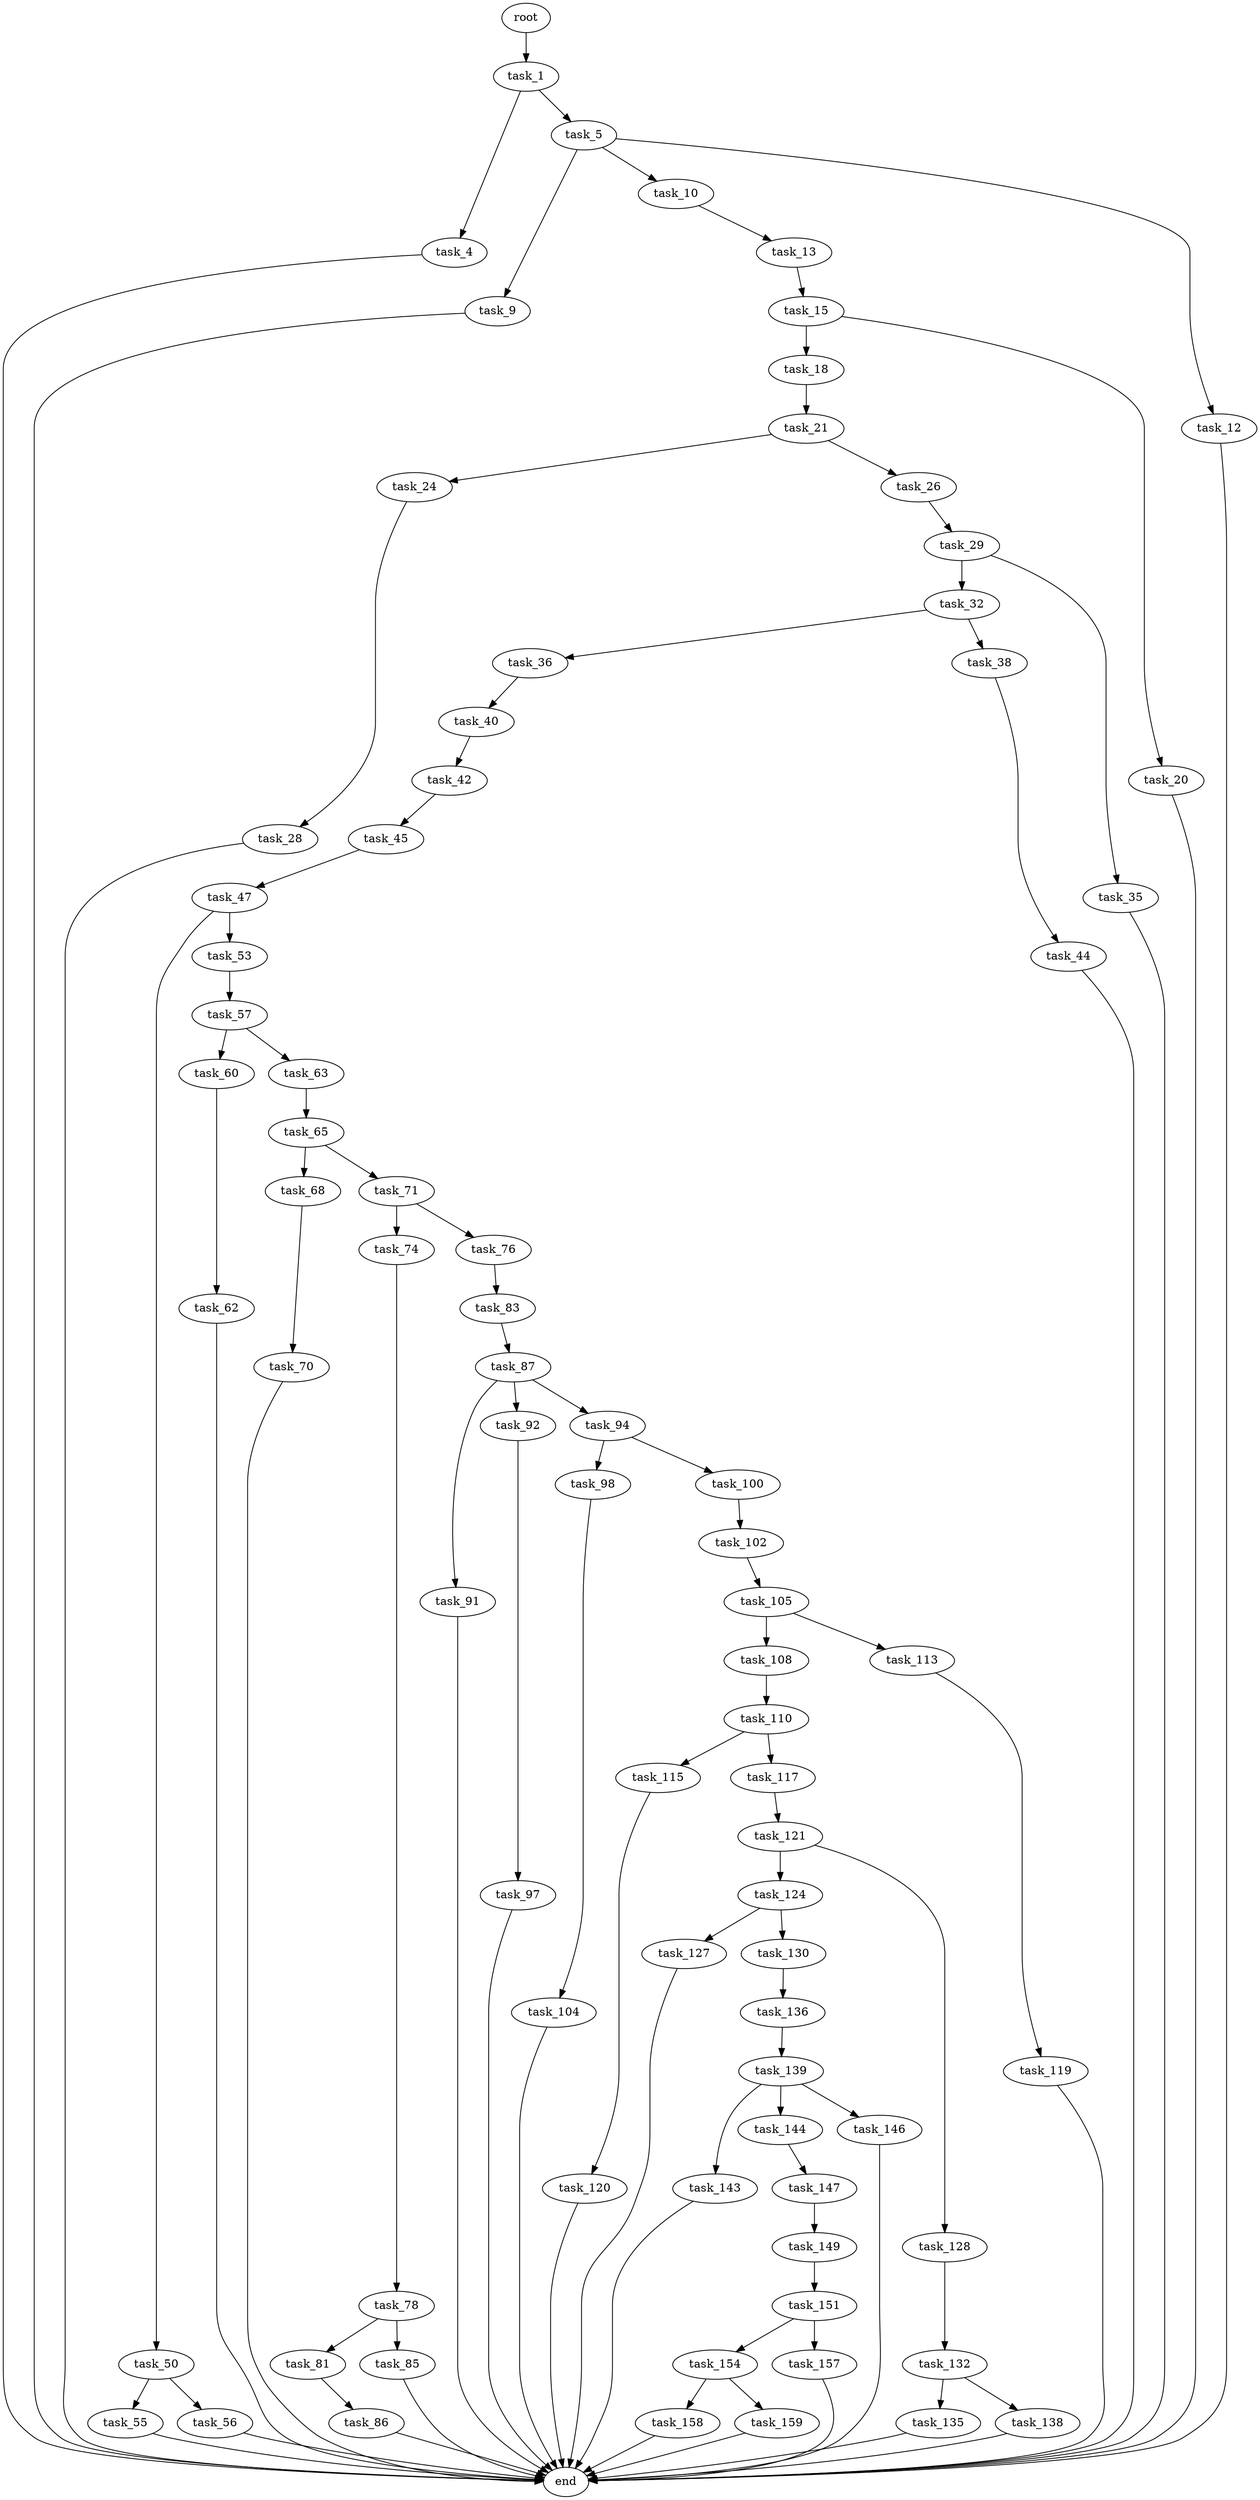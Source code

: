 digraph G {
  root [size="0.000000"];
  task_1 [size="34089668351.000000"];
  task_4 [size="18490366485.000000"];
  task_5 [size="17325735488.000000"];
  end [size="0.000000"];
  task_9 [size="712605333944.000000"];
  task_10 [size="10928165592.000000"];
  task_12 [size="12820426518.000000"];
  task_13 [size="3476854665.000000"];
  task_15 [size="8608648939.000000"];
  task_18 [size="368293445632.000000"];
  task_20 [size="549755813888.000000"];
  task_21 [size="3705938921.000000"];
  task_24 [size="19082897378.000000"];
  task_26 [size="1078539110.000000"];
  task_28 [size="889625880378.000000"];
  task_29 [size="286761241.000000"];
  task_32 [size="848514921404.000000"];
  task_35 [size="29383792766.000000"];
  task_36 [size="3648729995.000000"];
  task_38 [size="68719476736.000000"];
  task_40 [size="21589549853.000000"];
  task_44 [size="8589934592.000000"];
  task_42 [size="9444986366.000000"];
  task_45 [size="164011646479.000000"];
  task_47 [size="1288306747952.000000"];
  task_50 [size="28991029248.000000"];
  task_53 [size="9787973080.000000"];
  task_55 [size="59342359047.000000"];
  task_56 [size="8589934592.000000"];
  task_57 [size="11598280549.000000"];
  task_60 [size="521359920224.000000"];
  task_63 [size="8589934592.000000"];
  task_62 [size="22086672866.000000"];
  task_65 [size="77589013911.000000"];
  task_68 [size="8589934592.000000"];
  task_71 [size="4592510812.000000"];
  task_70 [size="202524103199.000000"];
  task_74 [size="2481562212.000000"];
  task_76 [size="922447688.000000"];
  task_78 [size="231928233984.000000"];
  task_83 [size="5301800326.000000"];
  task_81 [size="549755813888.000000"];
  task_85 [size="82612780609.000000"];
  task_86 [size="268531053076.000000"];
  task_87 [size="782757789696.000000"];
  task_91 [size="549755813888.000000"];
  task_92 [size="417141295489.000000"];
  task_94 [size="7667086330.000000"];
  task_97 [size="68719476736.000000"];
  task_98 [size="68719476736.000000"];
  task_100 [size="72789258010.000000"];
  task_104 [size="134217728000.000000"];
  task_102 [size="1073741824000.000000"];
  task_105 [size="61619971584.000000"];
  task_108 [size="12774355370.000000"];
  task_113 [size="14995606268.000000"];
  task_110 [size="28991029248.000000"];
  task_115 [size="32992742634.000000"];
  task_117 [size="5700013226.000000"];
  task_119 [size="782757789696.000000"];
  task_120 [size="6733002484.000000"];
  task_121 [size="171076359313.000000"];
  task_124 [size="148470431721.000000"];
  task_128 [size="521424924.000000"];
  task_127 [size="68719476736.000000"];
  task_130 [size="33075161370.000000"];
  task_132 [size="231928233984.000000"];
  task_136 [size="267918204904.000000"];
  task_135 [size="4053777441.000000"];
  task_138 [size="5862693768.000000"];
  task_139 [size="135629619408.000000"];
  task_143 [size="134217728000.000000"];
  task_144 [size="2107741787.000000"];
  task_146 [size="250076685405.000000"];
  task_147 [size="1073741824000.000000"];
  task_149 [size="10189074378.000000"];
  task_151 [size="13176052199.000000"];
  task_154 [size="134217728000.000000"];
  task_157 [size="202997443656.000000"];
  task_158 [size="782757789696.000000"];
  task_159 [size="68719476736.000000"];

  root -> task_1 [size="1.000000"];
  task_1 -> task_4 [size="75497472.000000"];
  task_1 -> task_5 [size="75497472.000000"];
  task_4 -> end [size="1.000000"];
  task_5 -> task_9 [size="838860800.000000"];
  task_5 -> task_10 [size="838860800.000000"];
  task_5 -> task_12 [size="838860800.000000"];
  task_9 -> end [size="1.000000"];
  task_10 -> task_13 [size="301989888.000000"];
  task_12 -> end [size="1.000000"];
  task_13 -> task_15 [size="301989888.000000"];
  task_15 -> task_18 [size="33554432.000000"];
  task_15 -> task_20 [size="33554432.000000"];
  task_18 -> task_21 [size="411041792.000000"];
  task_20 -> end [size="1.000000"];
  task_21 -> task_24 [size="75497472.000000"];
  task_21 -> task_26 [size="75497472.000000"];
  task_24 -> task_28 [size="33554432.000000"];
  task_26 -> task_29 [size="75497472.000000"];
  task_28 -> end [size="1.000000"];
  task_29 -> task_32 [size="33554432.000000"];
  task_29 -> task_35 [size="33554432.000000"];
  task_32 -> task_36 [size="838860800.000000"];
  task_32 -> task_38 [size="838860800.000000"];
  task_35 -> end [size="1.000000"];
  task_36 -> task_40 [size="75497472.000000"];
  task_38 -> task_44 [size="134217728.000000"];
  task_40 -> task_42 [size="33554432.000000"];
  task_44 -> end [size="1.000000"];
  task_42 -> task_45 [size="838860800.000000"];
  task_45 -> task_47 [size="301989888.000000"];
  task_47 -> task_50 [size="838860800.000000"];
  task_47 -> task_53 [size="838860800.000000"];
  task_50 -> task_55 [size="75497472.000000"];
  task_50 -> task_56 [size="75497472.000000"];
  task_53 -> task_57 [size="411041792.000000"];
  task_55 -> end [size="1.000000"];
  task_56 -> end [size="1.000000"];
  task_57 -> task_60 [size="209715200.000000"];
  task_57 -> task_63 [size="209715200.000000"];
  task_60 -> task_62 [size="679477248.000000"];
  task_63 -> task_65 [size="33554432.000000"];
  task_62 -> end [size="1.000000"];
  task_65 -> task_68 [size="75497472.000000"];
  task_65 -> task_71 [size="75497472.000000"];
  task_68 -> task_70 [size="33554432.000000"];
  task_71 -> task_74 [size="134217728.000000"];
  task_71 -> task_76 [size="134217728.000000"];
  task_70 -> end [size="1.000000"];
  task_74 -> task_78 [size="75497472.000000"];
  task_76 -> task_83 [size="75497472.000000"];
  task_78 -> task_81 [size="301989888.000000"];
  task_78 -> task_85 [size="301989888.000000"];
  task_83 -> task_87 [size="134217728.000000"];
  task_81 -> task_86 [size="536870912.000000"];
  task_85 -> end [size="1.000000"];
  task_86 -> end [size="1.000000"];
  task_87 -> task_91 [size="679477248.000000"];
  task_87 -> task_92 [size="679477248.000000"];
  task_87 -> task_94 [size="679477248.000000"];
  task_91 -> end [size="1.000000"];
  task_92 -> task_97 [size="838860800.000000"];
  task_94 -> task_98 [size="134217728.000000"];
  task_94 -> task_100 [size="134217728.000000"];
  task_97 -> end [size="1.000000"];
  task_98 -> task_104 [size="134217728.000000"];
  task_100 -> task_102 [size="75497472.000000"];
  task_104 -> end [size="1.000000"];
  task_102 -> task_105 [size="838860800.000000"];
  task_105 -> task_108 [size="134217728.000000"];
  task_105 -> task_113 [size="134217728.000000"];
  task_108 -> task_110 [size="411041792.000000"];
  task_113 -> task_119 [size="75497472.000000"];
  task_110 -> task_115 [size="75497472.000000"];
  task_110 -> task_117 [size="75497472.000000"];
  task_115 -> task_120 [size="838860800.000000"];
  task_117 -> task_121 [size="134217728.000000"];
  task_119 -> end [size="1.000000"];
  task_120 -> end [size="1.000000"];
  task_121 -> task_124 [size="209715200.000000"];
  task_121 -> task_128 [size="209715200.000000"];
  task_124 -> task_127 [size="209715200.000000"];
  task_124 -> task_130 [size="209715200.000000"];
  task_128 -> task_132 [size="33554432.000000"];
  task_127 -> end [size="1.000000"];
  task_130 -> task_136 [size="75497472.000000"];
  task_132 -> task_135 [size="301989888.000000"];
  task_132 -> task_138 [size="301989888.000000"];
  task_136 -> task_139 [size="209715200.000000"];
  task_135 -> end [size="1.000000"];
  task_138 -> end [size="1.000000"];
  task_139 -> task_143 [size="134217728.000000"];
  task_139 -> task_144 [size="134217728.000000"];
  task_139 -> task_146 [size="134217728.000000"];
  task_143 -> end [size="1.000000"];
  task_144 -> task_147 [size="33554432.000000"];
  task_146 -> end [size="1.000000"];
  task_147 -> task_149 [size="838860800.000000"];
  task_149 -> task_151 [size="838860800.000000"];
  task_151 -> task_154 [size="411041792.000000"];
  task_151 -> task_157 [size="411041792.000000"];
  task_154 -> task_158 [size="209715200.000000"];
  task_154 -> task_159 [size="209715200.000000"];
  task_157 -> end [size="1.000000"];
  task_158 -> end [size="1.000000"];
  task_159 -> end [size="1.000000"];
}
